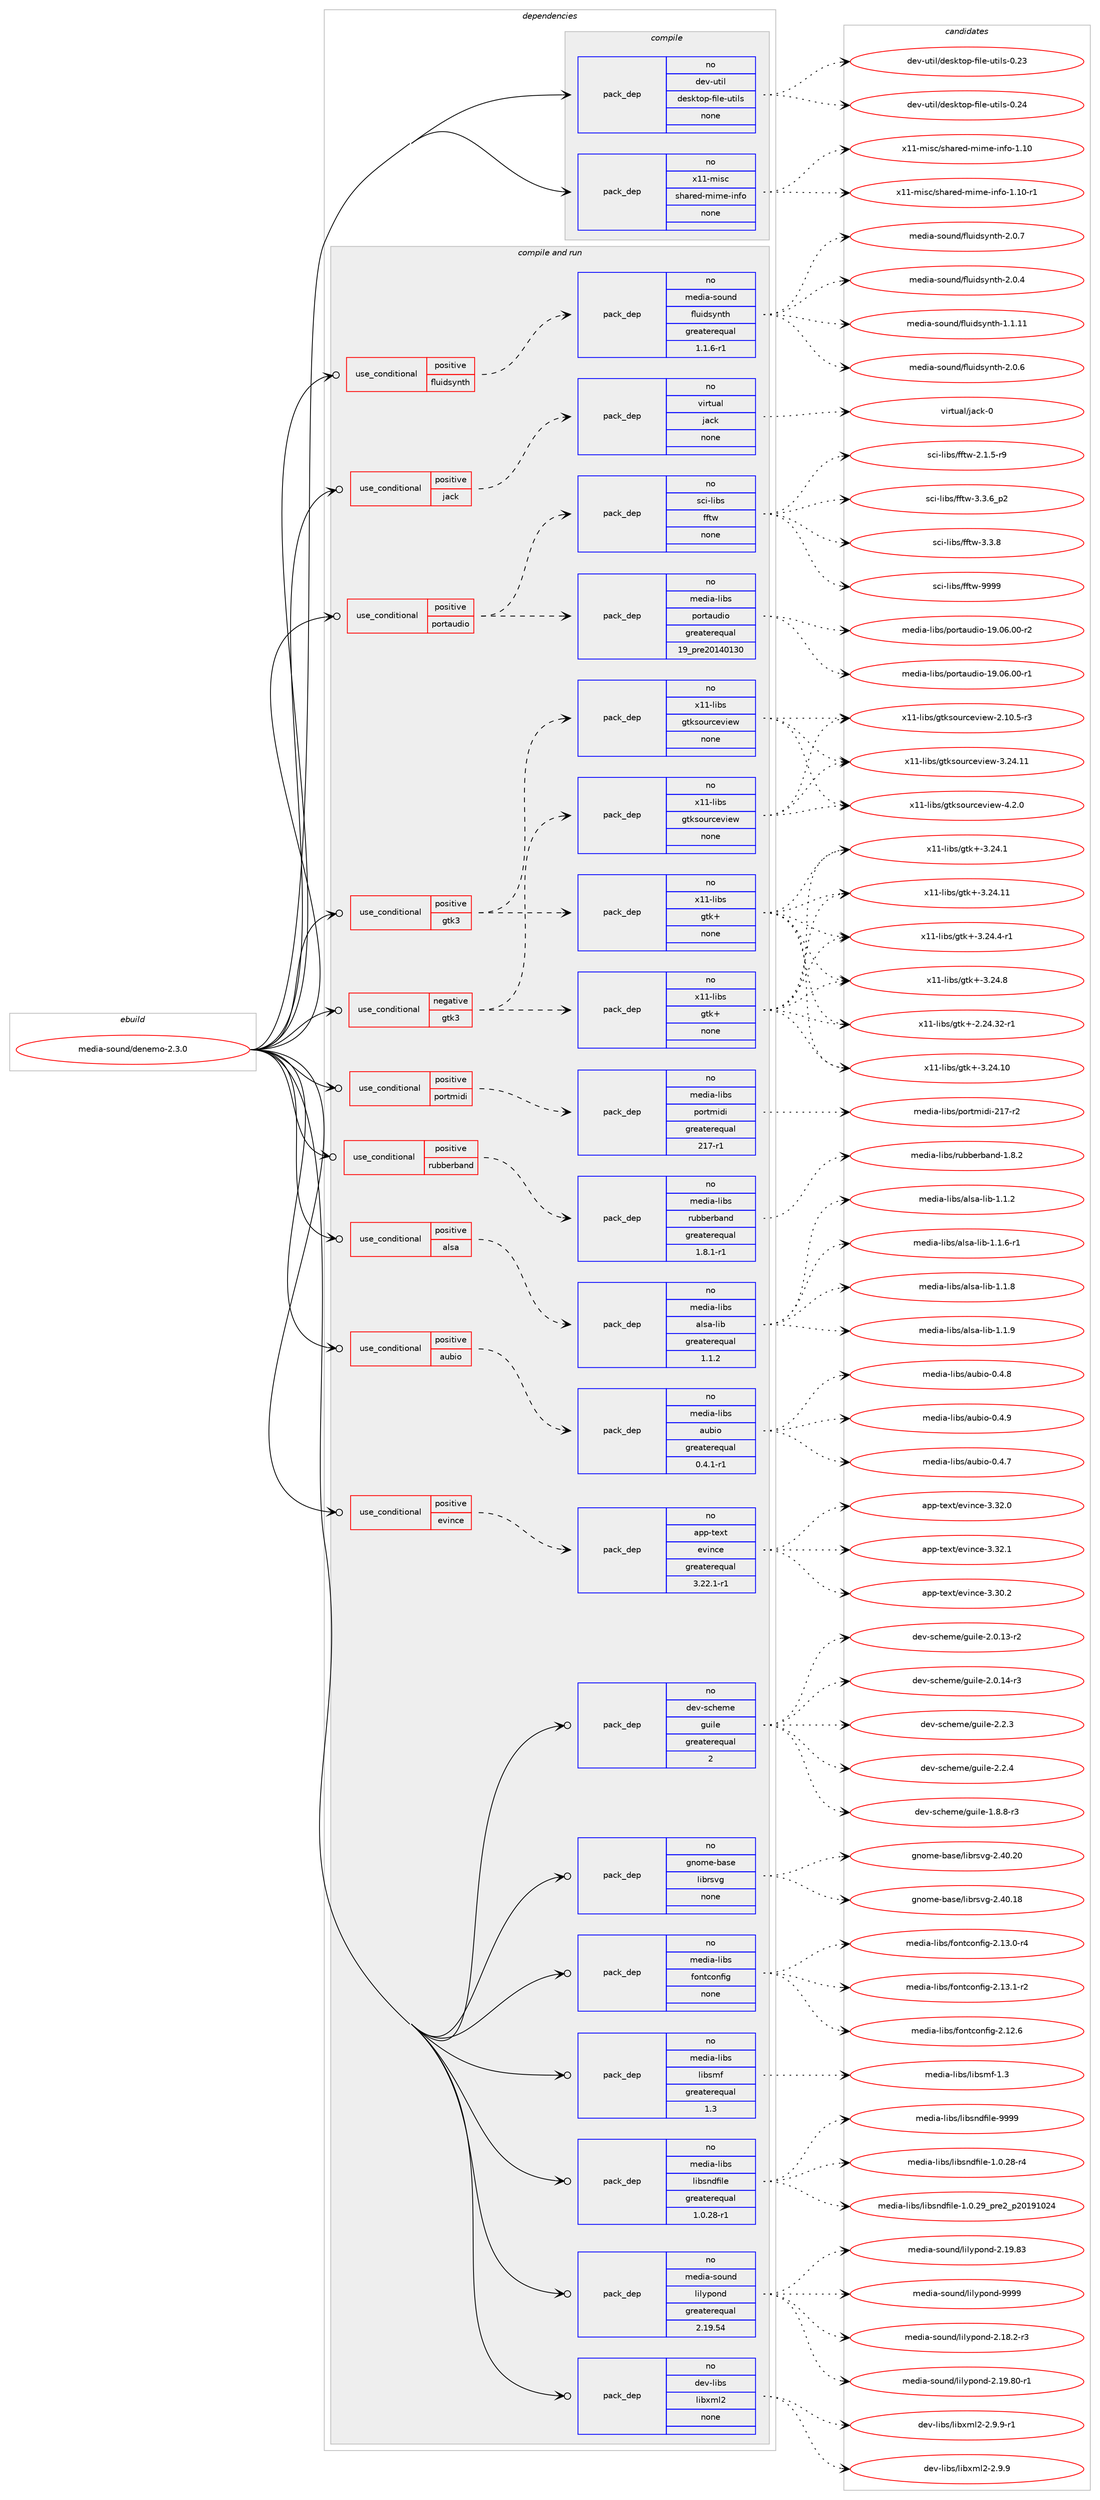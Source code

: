 digraph prolog {

# *************
# Graph options
# *************

newrank=true;
concentrate=true;
compound=true;
graph [rankdir=LR,fontname=Helvetica,fontsize=10,ranksep=1.5];#, ranksep=2.5, nodesep=0.2];
edge  [arrowhead=vee];
node  [fontname=Helvetica,fontsize=10];

# **********
# The ebuild
# **********

subgraph cluster_leftcol {
color=gray;
rank=same;
label=<<i>ebuild</i>>;
id [label="media-sound/denemo-2.3.0", color=red, width=4, href="../media-sound/denemo-2.3.0.svg"];
}

# ****************
# The dependencies
# ****************

subgraph cluster_midcol {
color=gray;
label=<<i>dependencies</i>>;
subgraph cluster_compile {
fillcolor="#eeeeee";
style=filled;
label=<<i>compile</i>>;
subgraph pack590550 {
dependency798352 [label=<<TABLE BORDER="0" CELLBORDER="1" CELLSPACING="0" CELLPADDING="4" WIDTH="220"><TR><TD ROWSPAN="6" CELLPADDING="30">pack_dep</TD></TR><TR><TD WIDTH="110">no</TD></TR><TR><TD>dev-util</TD></TR><TR><TD>desktop-file-utils</TD></TR><TR><TD>none</TD></TR><TR><TD></TD></TR></TABLE>>, shape=none, color=blue];
}
id:e -> dependency798352:w [weight=20,style="solid",arrowhead="vee"];
subgraph pack590551 {
dependency798353 [label=<<TABLE BORDER="0" CELLBORDER="1" CELLSPACING="0" CELLPADDING="4" WIDTH="220"><TR><TD ROWSPAN="6" CELLPADDING="30">pack_dep</TD></TR><TR><TD WIDTH="110">no</TD></TR><TR><TD>x11-misc</TD></TR><TR><TD>shared-mime-info</TD></TR><TR><TD>none</TD></TR><TR><TD></TD></TR></TABLE>>, shape=none, color=blue];
}
id:e -> dependency798353:w [weight=20,style="solid",arrowhead="vee"];
}
subgraph cluster_compileandrun {
fillcolor="#eeeeee";
style=filled;
label=<<i>compile and run</i>>;
subgraph cond193856 {
dependency798354 [label=<<TABLE BORDER="0" CELLBORDER="1" CELLSPACING="0" CELLPADDING="4"><TR><TD ROWSPAN="3" CELLPADDING="10">use_conditional</TD></TR><TR><TD>negative</TD></TR><TR><TD>gtk3</TD></TR></TABLE>>, shape=none, color=red];
subgraph pack590552 {
dependency798355 [label=<<TABLE BORDER="0" CELLBORDER="1" CELLSPACING="0" CELLPADDING="4" WIDTH="220"><TR><TD ROWSPAN="6" CELLPADDING="30">pack_dep</TD></TR><TR><TD WIDTH="110">no</TD></TR><TR><TD>x11-libs</TD></TR><TR><TD>gtk+</TD></TR><TR><TD>none</TD></TR><TR><TD></TD></TR></TABLE>>, shape=none, color=blue];
}
dependency798354:e -> dependency798355:w [weight=20,style="dashed",arrowhead="vee"];
subgraph pack590553 {
dependency798356 [label=<<TABLE BORDER="0" CELLBORDER="1" CELLSPACING="0" CELLPADDING="4" WIDTH="220"><TR><TD ROWSPAN="6" CELLPADDING="30">pack_dep</TD></TR><TR><TD WIDTH="110">no</TD></TR><TR><TD>x11-libs</TD></TR><TR><TD>gtksourceview</TD></TR><TR><TD>none</TD></TR><TR><TD></TD></TR></TABLE>>, shape=none, color=blue];
}
dependency798354:e -> dependency798356:w [weight=20,style="dashed",arrowhead="vee"];
}
id:e -> dependency798354:w [weight=20,style="solid",arrowhead="odotvee"];
subgraph cond193857 {
dependency798357 [label=<<TABLE BORDER="0" CELLBORDER="1" CELLSPACING="0" CELLPADDING="4"><TR><TD ROWSPAN="3" CELLPADDING="10">use_conditional</TD></TR><TR><TD>positive</TD></TR><TR><TD>alsa</TD></TR></TABLE>>, shape=none, color=red];
subgraph pack590554 {
dependency798358 [label=<<TABLE BORDER="0" CELLBORDER="1" CELLSPACING="0" CELLPADDING="4" WIDTH="220"><TR><TD ROWSPAN="6" CELLPADDING="30">pack_dep</TD></TR><TR><TD WIDTH="110">no</TD></TR><TR><TD>media-libs</TD></TR><TR><TD>alsa-lib</TD></TR><TR><TD>greaterequal</TD></TR><TR><TD>1.1.2</TD></TR></TABLE>>, shape=none, color=blue];
}
dependency798357:e -> dependency798358:w [weight=20,style="dashed",arrowhead="vee"];
}
id:e -> dependency798357:w [weight=20,style="solid",arrowhead="odotvee"];
subgraph cond193858 {
dependency798359 [label=<<TABLE BORDER="0" CELLBORDER="1" CELLSPACING="0" CELLPADDING="4"><TR><TD ROWSPAN="3" CELLPADDING="10">use_conditional</TD></TR><TR><TD>positive</TD></TR><TR><TD>aubio</TD></TR></TABLE>>, shape=none, color=red];
subgraph pack590555 {
dependency798360 [label=<<TABLE BORDER="0" CELLBORDER="1" CELLSPACING="0" CELLPADDING="4" WIDTH="220"><TR><TD ROWSPAN="6" CELLPADDING="30">pack_dep</TD></TR><TR><TD WIDTH="110">no</TD></TR><TR><TD>media-libs</TD></TR><TR><TD>aubio</TD></TR><TR><TD>greaterequal</TD></TR><TR><TD>0.4.1-r1</TD></TR></TABLE>>, shape=none, color=blue];
}
dependency798359:e -> dependency798360:w [weight=20,style="dashed",arrowhead="vee"];
}
id:e -> dependency798359:w [weight=20,style="solid",arrowhead="odotvee"];
subgraph cond193859 {
dependency798361 [label=<<TABLE BORDER="0" CELLBORDER="1" CELLSPACING="0" CELLPADDING="4"><TR><TD ROWSPAN="3" CELLPADDING="10">use_conditional</TD></TR><TR><TD>positive</TD></TR><TR><TD>evince</TD></TR></TABLE>>, shape=none, color=red];
subgraph pack590556 {
dependency798362 [label=<<TABLE BORDER="0" CELLBORDER="1" CELLSPACING="0" CELLPADDING="4" WIDTH="220"><TR><TD ROWSPAN="6" CELLPADDING="30">pack_dep</TD></TR><TR><TD WIDTH="110">no</TD></TR><TR><TD>app-text</TD></TR><TR><TD>evince</TD></TR><TR><TD>greaterequal</TD></TR><TR><TD>3.22.1-r1</TD></TR></TABLE>>, shape=none, color=blue];
}
dependency798361:e -> dependency798362:w [weight=20,style="dashed",arrowhead="vee"];
}
id:e -> dependency798361:w [weight=20,style="solid",arrowhead="odotvee"];
subgraph cond193860 {
dependency798363 [label=<<TABLE BORDER="0" CELLBORDER="1" CELLSPACING="0" CELLPADDING="4"><TR><TD ROWSPAN="3" CELLPADDING="10">use_conditional</TD></TR><TR><TD>positive</TD></TR><TR><TD>fluidsynth</TD></TR></TABLE>>, shape=none, color=red];
subgraph pack590557 {
dependency798364 [label=<<TABLE BORDER="0" CELLBORDER="1" CELLSPACING="0" CELLPADDING="4" WIDTH="220"><TR><TD ROWSPAN="6" CELLPADDING="30">pack_dep</TD></TR><TR><TD WIDTH="110">no</TD></TR><TR><TD>media-sound</TD></TR><TR><TD>fluidsynth</TD></TR><TR><TD>greaterequal</TD></TR><TR><TD>1.1.6-r1</TD></TR></TABLE>>, shape=none, color=blue];
}
dependency798363:e -> dependency798364:w [weight=20,style="dashed",arrowhead="vee"];
}
id:e -> dependency798363:w [weight=20,style="solid",arrowhead="odotvee"];
subgraph cond193861 {
dependency798365 [label=<<TABLE BORDER="0" CELLBORDER="1" CELLSPACING="0" CELLPADDING="4"><TR><TD ROWSPAN="3" CELLPADDING="10">use_conditional</TD></TR><TR><TD>positive</TD></TR><TR><TD>gtk3</TD></TR></TABLE>>, shape=none, color=red];
subgraph pack590558 {
dependency798366 [label=<<TABLE BORDER="0" CELLBORDER="1" CELLSPACING="0" CELLPADDING="4" WIDTH="220"><TR><TD ROWSPAN="6" CELLPADDING="30">pack_dep</TD></TR><TR><TD WIDTH="110">no</TD></TR><TR><TD>x11-libs</TD></TR><TR><TD>gtk+</TD></TR><TR><TD>none</TD></TR><TR><TD></TD></TR></TABLE>>, shape=none, color=blue];
}
dependency798365:e -> dependency798366:w [weight=20,style="dashed",arrowhead="vee"];
subgraph pack590559 {
dependency798367 [label=<<TABLE BORDER="0" CELLBORDER="1" CELLSPACING="0" CELLPADDING="4" WIDTH="220"><TR><TD ROWSPAN="6" CELLPADDING="30">pack_dep</TD></TR><TR><TD WIDTH="110">no</TD></TR><TR><TD>x11-libs</TD></TR><TR><TD>gtksourceview</TD></TR><TR><TD>none</TD></TR><TR><TD></TD></TR></TABLE>>, shape=none, color=blue];
}
dependency798365:e -> dependency798367:w [weight=20,style="dashed",arrowhead="vee"];
}
id:e -> dependency798365:w [weight=20,style="solid",arrowhead="odotvee"];
subgraph cond193862 {
dependency798368 [label=<<TABLE BORDER="0" CELLBORDER="1" CELLSPACING="0" CELLPADDING="4"><TR><TD ROWSPAN="3" CELLPADDING="10">use_conditional</TD></TR><TR><TD>positive</TD></TR><TR><TD>jack</TD></TR></TABLE>>, shape=none, color=red];
subgraph pack590560 {
dependency798369 [label=<<TABLE BORDER="0" CELLBORDER="1" CELLSPACING="0" CELLPADDING="4" WIDTH="220"><TR><TD ROWSPAN="6" CELLPADDING="30">pack_dep</TD></TR><TR><TD WIDTH="110">no</TD></TR><TR><TD>virtual</TD></TR><TR><TD>jack</TD></TR><TR><TD>none</TD></TR><TR><TD></TD></TR></TABLE>>, shape=none, color=blue];
}
dependency798368:e -> dependency798369:w [weight=20,style="dashed",arrowhead="vee"];
}
id:e -> dependency798368:w [weight=20,style="solid",arrowhead="odotvee"];
subgraph cond193863 {
dependency798370 [label=<<TABLE BORDER="0" CELLBORDER="1" CELLSPACING="0" CELLPADDING="4"><TR><TD ROWSPAN="3" CELLPADDING="10">use_conditional</TD></TR><TR><TD>positive</TD></TR><TR><TD>portaudio</TD></TR></TABLE>>, shape=none, color=red];
subgraph pack590561 {
dependency798371 [label=<<TABLE BORDER="0" CELLBORDER="1" CELLSPACING="0" CELLPADDING="4" WIDTH="220"><TR><TD ROWSPAN="6" CELLPADDING="30">pack_dep</TD></TR><TR><TD WIDTH="110">no</TD></TR><TR><TD>media-libs</TD></TR><TR><TD>portaudio</TD></TR><TR><TD>greaterequal</TD></TR><TR><TD>19_pre20140130</TD></TR></TABLE>>, shape=none, color=blue];
}
dependency798370:e -> dependency798371:w [weight=20,style="dashed",arrowhead="vee"];
subgraph pack590562 {
dependency798372 [label=<<TABLE BORDER="0" CELLBORDER="1" CELLSPACING="0" CELLPADDING="4" WIDTH="220"><TR><TD ROWSPAN="6" CELLPADDING="30">pack_dep</TD></TR><TR><TD WIDTH="110">no</TD></TR><TR><TD>sci-libs</TD></TR><TR><TD>fftw</TD></TR><TR><TD>none</TD></TR><TR><TD></TD></TR></TABLE>>, shape=none, color=blue];
}
dependency798370:e -> dependency798372:w [weight=20,style="dashed",arrowhead="vee"];
}
id:e -> dependency798370:w [weight=20,style="solid",arrowhead="odotvee"];
subgraph cond193864 {
dependency798373 [label=<<TABLE BORDER="0" CELLBORDER="1" CELLSPACING="0" CELLPADDING="4"><TR><TD ROWSPAN="3" CELLPADDING="10">use_conditional</TD></TR><TR><TD>positive</TD></TR><TR><TD>portmidi</TD></TR></TABLE>>, shape=none, color=red];
subgraph pack590563 {
dependency798374 [label=<<TABLE BORDER="0" CELLBORDER="1" CELLSPACING="0" CELLPADDING="4" WIDTH="220"><TR><TD ROWSPAN="6" CELLPADDING="30">pack_dep</TD></TR><TR><TD WIDTH="110">no</TD></TR><TR><TD>media-libs</TD></TR><TR><TD>portmidi</TD></TR><TR><TD>greaterequal</TD></TR><TR><TD>217-r1</TD></TR></TABLE>>, shape=none, color=blue];
}
dependency798373:e -> dependency798374:w [weight=20,style="dashed",arrowhead="vee"];
}
id:e -> dependency798373:w [weight=20,style="solid",arrowhead="odotvee"];
subgraph cond193865 {
dependency798375 [label=<<TABLE BORDER="0" CELLBORDER="1" CELLSPACING="0" CELLPADDING="4"><TR><TD ROWSPAN="3" CELLPADDING="10">use_conditional</TD></TR><TR><TD>positive</TD></TR><TR><TD>rubberband</TD></TR></TABLE>>, shape=none, color=red];
subgraph pack590564 {
dependency798376 [label=<<TABLE BORDER="0" CELLBORDER="1" CELLSPACING="0" CELLPADDING="4" WIDTH="220"><TR><TD ROWSPAN="6" CELLPADDING="30">pack_dep</TD></TR><TR><TD WIDTH="110">no</TD></TR><TR><TD>media-libs</TD></TR><TR><TD>rubberband</TD></TR><TR><TD>greaterequal</TD></TR><TR><TD>1.8.1-r1</TD></TR></TABLE>>, shape=none, color=blue];
}
dependency798375:e -> dependency798376:w [weight=20,style="dashed",arrowhead="vee"];
}
id:e -> dependency798375:w [weight=20,style="solid",arrowhead="odotvee"];
subgraph pack590565 {
dependency798377 [label=<<TABLE BORDER="0" CELLBORDER="1" CELLSPACING="0" CELLPADDING="4" WIDTH="220"><TR><TD ROWSPAN="6" CELLPADDING="30">pack_dep</TD></TR><TR><TD WIDTH="110">no</TD></TR><TR><TD>dev-libs</TD></TR><TR><TD>libxml2</TD></TR><TR><TD>none</TD></TR><TR><TD></TD></TR></TABLE>>, shape=none, color=blue];
}
id:e -> dependency798377:w [weight=20,style="solid",arrowhead="odotvee"];
subgraph pack590566 {
dependency798378 [label=<<TABLE BORDER="0" CELLBORDER="1" CELLSPACING="0" CELLPADDING="4" WIDTH="220"><TR><TD ROWSPAN="6" CELLPADDING="30">pack_dep</TD></TR><TR><TD WIDTH="110">no</TD></TR><TR><TD>dev-scheme</TD></TR><TR><TD>guile</TD></TR><TR><TD>greaterequal</TD></TR><TR><TD>2</TD></TR></TABLE>>, shape=none, color=blue];
}
id:e -> dependency798378:w [weight=20,style="solid",arrowhead="odotvee"];
subgraph pack590567 {
dependency798379 [label=<<TABLE BORDER="0" CELLBORDER="1" CELLSPACING="0" CELLPADDING="4" WIDTH="220"><TR><TD ROWSPAN="6" CELLPADDING="30">pack_dep</TD></TR><TR><TD WIDTH="110">no</TD></TR><TR><TD>gnome-base</TD></TR><TR><TD>librsvg</TD></TR><TR><TD>none</TD></TR><TR><TD></TD></TR></TABLE>>, shape=none, color=blue];
}
id:e -> dependency798379:w [weight=20,style="solid",arrowhead="odotvee"];
subgraph pack590568 {
dependency798380 [label=<<TABLE BORDER="0" CELLBORDER="1" CELLSPACING="0" CELLPADDING="4" WIDTH="220"><TR><TD ROWSPAN="6" CELLPADDING="30">pack_dep</TD></TR><TR><TD WIDTH="110">no</TD></TR><TR><TD>media-libs</TD></TR><TR><TD>fontconfig</TD></TR><TR><TD>none</TD></TR><TR><TD></TD></TR></TABLE>>, shape=none, color=blue];
}
id:e -> dependency798380:w [weight=20,style="solid",arrowhead="odotvee"];
subgraph pack590569 {
dependency798381 [label=<<TABLE BORDER="0" CELLBORDER="1" CELLSPACING="0" CELLPADDING="4" WIDTH="220"><TR><TD ROWSPAN="6" CELLPADDING="30">pack_dep</TD></TR><TR><TD WIDTH="110">no</TD></TR><TR><TD>media-libs</TD></TR><TR><TD>libsmf</TD></TR><TR><TD>greaterequal</TD></TR><TR><TD>1.3</TD></TR></TABLE>>, shape=none, color=blue];
}
id:e -> dependency798381:w [weight=20,style="solid",arrowhead="odotvee"];
subgraph pack590570 {
dependency798382 [label=<<TABLE BORDER="0" CELLBORDER="1" CELLSPACING="0" CELLPADDING="4" WIDTH="220"><TR><TD ROWSPAN="6" CELLPADDING="30">pack_dep</TD></TR><TR><TD WIDTH="110">no</TD></TR><TR><TD>media-libs</TD></TR><TR><TD>libsndfile</TD></TR><TR><TD>greaterequal</TD></TR><TR><TD>1.0.28-r1</TD></TR></TABLE>>, shape=none, color=blue];
}
id:e -> dependency798382:w [weight=20,style="solid",arrowhead="odotvee"];
subgraph pack590571 {
dependency798383 [label=<<TABLE BORDER="0" CELLBORDER="1" CELLSPACING="0" CELLPADDING="4" WIDTH="220"><TR><TD ROWSPAN="6" CELLPADDING="30">pack_dep</TD></TR><TR><TD WIDTH="110">no</TD></TR><TR><TD>media-sound</TD></TR><TR><TD>lilypond</TD></TR><TR><TD>greaterequal</TD></TR><TR><TD>2.19.54</TD></TR></TABLE>>, shape=none, color=blue];
}
id:e -> dependency798383:w [weight=20,style="solid",arrowhead="odotvee"];
}
subgraph cluster_run {
fillcolor="#eeeeee";
style=filled;
label=<<i>run</i>>;
}
}

# **************
# The candidates
# **************

subgraph cluster_choices {
rank=same;
color=gray;
label=<<i>candidates</i>>;

subgraph choice590550 {
color=black;
nodesep=1;
choice100101118451171161051084710010111510711611111245102105108101451171161051081154548465051 [label="dev-util/desktop-file-utils-0.23", color=red, width=4,href="../dev-util/desktop-file-utils-0.23.svg"];
choice100101118451171161051084710010111510711611111245102105108101451171161051081154548465052 [label="dev-util/desktop-file-utils-0.24", color=red, width=4,href="../dev-util/desktop-file-utils-0.24.svg"];
dependency798352:e -> choice100101118451171161051084710010111510711611111245102105108101451171161051081154548465051:w [style=dotted,weight="100"];
dependency798352:e -> choice100101118451171161051084710010111510711611111245102105108101451171161051081154548465052:w [style=dotted,weight="100"];
}
subgraph choice590551 {
color=black;
nodesep=1;
choice12049494510910511599471151049711410110045109105109101451051101021114549464948 [label="x11-misc/shared-mime-info-1.10", color=red, width=4,href="../x11-misc/shared-mime-info-1.10.svg"];
choice120494945109105115994711510497114101100451091051091014510511010211145494649484511449 [label="x11-misc/shared-mime-info-1.10-r1", color=red, width=4,href="../x11-misc/shared-mime-info-1.10-r1.svg"];
dependency798353:e -> choice12049494510910511599471151049711410110045109105109101451051101021114549464948:w [style=dotted,weight="100"];
dependency798353:e -> choice120494945109105115994711510497114101100451091051091014510511010211145494649484511449:w [style=dotted,weight="100"];
}
subgraph choice590552 {
color=black;
nodesep=1;
choice12049494510810598115471031161074345504650524651504511449 [label="x11-libs/gtk+-2.24.32-r1", color=red, width=4,href="../x11-libs/gtk+-2.24.32-r1.svg"];
choice12049494510810598115471031161074345514650524649 [label="x11-libs/gtk+-3.24.1", color=red, width=4,href="../x11-libs/gtk+-3.24.1.svg"];
choice1204949451081059811547103116107434551465052464948 [label="x11-libs/gtk+-3.24.10", color=red, width=4,href="../x11-libs/gtk+-3.24.10.svg"];
choice1204949451081059811547103116107434551465052464949 [label="x11-libs/gtk+-3.24.11", color=red, width=4,href="../x11-libs/gtk+-3.24.11.svg"];
choice120494945108105981154710311610743455146505246524511449 [label="x11-libs/gtk+-3.24.4-r1", color=red, width=4,href="../x11-libs/gtk+-3.24.4-r1.svg"];
choice12049494510810598115471031161074345514650524656 [label="x11-libs/gtk+-3.24.8", color=red, width=4,href="../x11-libs/gtk+-3.24.8.svg"];
dependency798355:e -> choice12049494510810598115471031161074345504650524651504511449:w [style=dotted,weight="100"];
dependency798355:e -> choice12049494510810598115471031161074345514650524649:w [style=dotted,weight="100"];
dependency798355:e -> choice1204949451081059811547103116107434551465052464948:w [style=dotted,weight="100"];
dependency798355:e -> choice1204949451081059811547103116107434551465052464949:w [style=dotted,weight="100"];
dependency798355:e -> choice120494945108105981154710311610743455146505246524511449:w [style=dotted,weight="100"];
dependency798355:e -> choice12049494510810598115471031161074345514650524656:w [style=dotted,weight="100"];
}
subgraph choice590553 {
color=black;
nodesep=1;
choice120494945108105981154710311610711511111711499101118105101119455046494846534511451 [label="x11-libs/gtksourceview-2.10.5-r3", color=red, width=4,href="../x11-libs/gtksourceview-2.10.5-r3.svg"];
choice1204949451081059811547103116107115111117114991011181051011194551465052464949 [label="x11-libs/gtksourceview-3.24.11", color=red, width=4,href="../x11-libs/gtksourceview-3.24.11.svg"];
choice120494945108105981154710311610711511111711499101118105101119455246504648 [label="x11-libs/gtksourceview-4.2.0", color=red, width=4,href="../x11-libs/gtksourceview-4.2.0.svg"];
dependency798356:e -> choice120494945108105981154710311610711511111711499101118105101119455046494846534511451:w [style=dotted,weight="100"];
dependency798356:e -> choice1204949451081059811547103116107115111117114991011181051011194551465052464949:w [style=dotted,weight="100"];
dependency798356:e -> choice120494945108105981154710311610711511111711499101118105101119455246504648:w [style=dotted,weight="100"];
}
subgraph choice590554 {
color=black;
nodesep=1;
choice1091011001059745108105981154797108115974510810598454946494650 [label="media-libs/alsa-lib-1.1.2", color=red, width=4,href="../media-libs/alsa-lib-1.1.2.svg"];
choice10910110010597451081059811547971081159745108105984549464946544511449 [label="media-libs/alsa-lib-1.1.6-r1", color=red, width=4,href="../media-libs/alsa-lib-1.1.6-r1.svg"];
choice1091011001059745108105981154797108115974510810598454946494656 [label="media-libs/alsa-lib-1.1.8", color=red, width=4,href="../media-libs/alsa-lib-1.1.8.svg"];
choice1091011001059745108105981154797108115974510810598454946494657 [label="media-libs/alsa-lib-1.1.9", color=red, width=4,href="../media-libs/alsa-lib-1.1.9.svg"];
dependency798358:e -> choice1091011001059745108105981154797108115974510810598454946494650:w [style=dotted,weight="100"];
dependency798358:e -> choice10910110010597451081059811547971081159745108105984549464946544511449:w [style=dotted,weight="100"];
dependency798358:e -> choice1091011001059745108105981154797108115974510810598454946494656:w [style=dotted,weight="100"];
dependency798358:e -> choice1091011001059745108105981154797108115974510810598454946494657:w [style=dotted,weight="100"];
}
subgraph choice590555 {
color=black;
nodesep=1;
choice109101100105974510810598115479711798105111454846524655 [label="media-libs/aubio-0.4.7", color=red, width=4,href="../media-libs/aubio-0.4.7.svg"];
choice109101100105974510810598115479711798105111454846524656 [label="media-libs/aubio-0.4.8", color=red, width=4,href="../media-libs/aubio-0.4.8.svg"];
choice109101100105974510810598115479711798105111454846524657 [label="media-libs/aubio-0.4.9", color=red, width=4,href="../media-libs/aubio-0.4.9.svg"];
dependency798360:e -> choice109101100105974510810598115479711798105111454846524655:w [style=dotted,weight="100"];
dependency798360:e -> choice109101100105974510810598115479711798105111454846524656:w [style=dotted,weight="100"];
dependency798360:e -> choice109101100105974510810598115479711798105111454846524657:w [style=dotted,weight="100"];
}
subgraph choice590556 {
color=black;
nodesep=1;
choice9711211245116101120116471011181051109910145514651484650 [label="app-text/evince-3.30.2", color=red, width=4,href="../app-text/evince-3.30.2.svg"];
choice9711211245116101120116471011181051109910145514651504648 [label="app-text/evince-3.32.0", color=red, width=4,href="../app-text/evince-3.32.0.svg"];
choice9711211245116101120116471011181051109910145514651504649 [label="app-text/evince-3.32.1", color=red, width=4,href="../app-text/evince-3.32.1.svg"];
dependency798362:e -> choice9711211245116101120116471011181051109910145514651484650:w [style=dotted,weight="100"];
dependency798362:e -> choice9711211245116101120116471011181051109910145514651504648:w [style=dotted,weight="100"];
dependency798362:e -> choice9711211245116101120116471011181051109910145514651504649:w [style=dotted,weight="100"];
}
subgraph choice590557 {
color=black;
nodesep=1;
choice10910110010597451151111171101004710210811710510011512111011610445494649464949 [label="media-sound/fluidsynth-1.1.11", color=red, width=4,href="../media-sound/fluidsynth-1.1.11.svg"];
choice109101100105974511511111711010047102108117105100115121110116104455046484652 [label="media-sound/fluidsynth-2.0.4", color=red, width=4,href="../media-sound/fluidsynth-2.0.4.svg"];
choice109101100105974511511111711010047102108117105100115121110116104455046484654 [label="media-sound/fluidsynth-2.0.6", color=red, width=4,href="../media-sound/fluidsynth-2.0.6.svg"];
choice109101100105974511511111711010047102108117105100115121110116104455046484655 [label="media-sound/fluidsynth-2.0.7", color=red, width=4,href="../media-sound/fluidsynth-2.0.7.svg"];
dependency798364:e -> choice10910110010597451151111171101004710210811710510011512111011610445494649464949:w [style=dotted,weight="100"];
dependency798364:e -> choice109101100105974511511111711010047102108117105100115121110116104455046484652:w [style=dotted,weight="100"];
dependency798364:e -> choice109101100105974511511111711010047102108117105100115121110116104455046484654:w [style=dotted,weight="100"];
dependency798364:e -> choice109101100105974511511111711010047102108117105100115121110116104455046484655:w [style=dotted,weight="100"];
}
subgraph choice590558 {
color=black;
nodesep=1;
choice12049494510810598115471031161074345504650524651504511449 [label="x11-libs/gtk+-2.24.32-r1", color=red, width=4,href="../x11-libs/gtk+-2.24.32-r1.svg"];
choice12049494510810598115471031161074345514650524649 [label="x11-libs/gtk+-3.24.1", color=red, width=4,href="../x11-libs/gtk+-3.24.1.svg"];
choice1204949451081059811547103116107434551465052464948 [label="x11-libs/gtk+-3.24.10", color=red, width=4,href="../x11-libs/gtk+-3.24.10.svg"];
choice1204949451081059811547103116107434551465052464949 [label="x11-libs/gtk+-3.24.11", color=red, width=4,href="../x11-libs/gtk+-3.24.11.svg"];
choice120494945108105981154710311610743455146505246524511449 [label="x11-libs/gtk+-3.24.4-r1", color=red, width=4,href="../x11-libs/gtk+-3.24.4-r1.svg"];
choice12049494510810598115471031161074345514650524656 [label="x11-libs/gtk+-3.24.8", color=red, width=4,href="../x11-libs/gtk+-3.24.8.svg"];
dependency798366:e -> choice12049494510810598115471031161074345504650524651504511449:w [style=dotted,weight="100"];
dependency798366:e -> choice12049494510810598115471031161074345514650524649:w [style=dotted,weight="100"];
dependency798366:e -> choice1204949451081059811547103116107434551465052464948:w [style=dotted,weight="100"];
dependency798366:e -> choice1204949451081059811547103116107434551465052464949:w [style=dotted,weight="100"];
dependency798366:e -> choice120494945108105981154710311610743455146505246524511449:w [style=dotted,weight="100"];
dependency798366:e -> choice12049494510810598115471031161074345514650524656:w [style=dotted,weight="100"];
}
subgraph choice590559 {
color=black;
nodesep=1;
choice120494945108105981154710311610711511111711499101118105101119455046494846534511451 [label="x11-libs/gtksourceview-2.10.5-r3", color=red, width=4,href="../x11-libs/gtksourceview-2.10.5-r3.svg"];
choice1204949451081059811547103116107115111117114991011181051011194551465052464949 [label="x11-libs/gtksourceview-3.24.11", color=red, width=4,href="../x11-libs/gtksourceview-3.24.11.svg"];
choice120494945108105981154710311610711511111711499101118105101119455246504648 [label="x11-libs/gtksourceview-4.2.0", color=red, width=4,href="../x11-libs/gtksourceview-4.2.0.svg"];
dependency798367:e -> choice120494945108105981154710311610711511111711499101118105101119455046494846534511451:w [style=dotted,weight="100"];
dependency798367:e -> choice1204949451081059811547103116107115111117114991011181051011194551465052464949:w [style=dotted,weight="100"];
dependency798367:e -> choice120494945108105981154710311610711511111711499101118105101119455246504648:w [style=dotted,weight="100"];
}
subgraph choice590560 {
color=black;
nodesep=1;
choice118105114116117971084710697991074548 [label="virtual/jack-0", color=red, width=4,href="../virtual/jack-0.svg"];
dependency798369:e -> choice118105114116117971084710697991074548:w [style=dotted,weight="100"];
}
subgraph choice590561 {
color=black;
nodesep=1;
choice10910110010597451081059811547112111114116971171001051114549574648544648484511449 [label="media-libs/portaudio-19.06.00-r1", color=red, width=4,href="../media-libs/portaudio-19.06.00-r1.svg"];
choice10910110010597451081059811547112111114116971171001051114549574648544648484511450 [label="media-libs/portaudio-19.06.00-r2", color=red, width=4,href="../media-libs/portaudio-19.06.00-r2.svg"];
dependency798371:e -> choice10910110010597451081059811547112111114116971171001051114549574648544648484511449:w [style=dotted,weight="100"];
dependency798371:e -> choice10910110010597451081059811547112111114116971171001051114549574648544648484511450:w [style=dotted,weight="100"];
}
subgraph choice590562 {
color=black;
nodesep=1;
choice115991054510810598115471021021161194550464946534511457 [label="sci-libs/fftw-2.1.5-r9", color=red, width=4,href="../sci-libs/fftw-2.1.5-r9.svg"];
choice115991054510810598115471021021161194551465146549511250 [label="sci-libs/fftw-3.3.6_p2", color=red, width=4,href="../sci-libs/fftw-3.3.6_p2.svg"];
choice11599105451081059811547102102116119455146514656 [label="sci-libs/fftw-3.3.8", color=red, width=4,href="../sci-libs/fftw-3.3.8.svg"];
choice115991054510810598115471021021161194557575757 [label="sci-libs/fftw-9999", color=red, width=4,href="../sci-libs/fftw-9999.svg"];
dependency798372:e -> choice115991054510810598115471021021161194550464946534511457:w [style=dotted,weight="100"];
dependency798372:e -> choice115991054510810598115471021021161194551465146549511250:w [style=dotted,weight="100"];
dependency798372:e -> choice11599105451081059811547102102116119455146514656:w [style=dotted,weight="100"];
dependency798372:e -> choice115991054510810598115471021021161194557575757:w [style=dotted,weight="100"];
}
subgraph choice590563 {
color=black;
nodesep=1;
choice10910110010597451081059811547112111114116109105100105455049554511450 [label="media-libs/portmidi-217-r2", color=red, width=4,href="../media-libs/portmidi-217-r2.svg"];
dependency798374:e -> choice10910110010597451081059811547112111114116109105100105455049554511450:w [style=dotted,weight="100"];
}
subgraph choice590564 {
color=black;
nodesep=1;
choice1091011001059745108105981154711411798981011149897110100454946564650 [label="media-libs/rubberband-1.8.2", color=red, width=4,href="../media-libs/rubberband-1.8.2.svg"];
dependency798376:e -> choice1091011001059745108105981154711411798981011149897110100454946564650:w [style=dotted,weight="100"];
}
subgraph choice590565 {
color=black;
nodesep=1;
choice1001011184510810598115471081059812010910850455046574657 [label="dev-libs/libxml2-2.9.9", color=red, width=4,href="../dev-libs/libxml2-2.9.9.svg"];
choice10010111845108105981154710810598120109108504550465746574511449 [label="dev-libs/libxml2-2.9.9-r1", color=red, width=4,href="../dev-libs/libxml2-2.9.9-r1.svg"];
dependency798377:e -> choice1001011184510810598115471081059812010910850455046574657:w [style=dotted,weight="100"];
dependency798377:e -> choice10010111845108105981154710810598120109108504550465746574511449:w [style=dotted,weight="100"];
}
subgraph choice590566 {
color=black;
nodesep=1;
choice1001011184511599104101109101471031171051081014549465646564511451 [label="dev-scheme/guile-1.8.8-r3", color=red, width=4,href="../dev-scheme/guile-1.8.8-r3.svg"];
choice100101118451159910410110910147103117105108101455046484649514511450 [label="dev-scheme/guile-2.0.13-r2", color=red, width=4,href="../dev-scheme/guile-2.0.13-r2.svg"];
choice100101118451159910410110910147103117105108101455046484649524511451 [label="dev-scheme/guile-2.0.14-r3", color=red, width=4,href="../dev-scheme/guile-2.0.14-r3.svg"];
choice100101118451159910410110910147103117105108101455046504651 [label="dev-scheme/guile-2.2.3", color=red, width=4,href="../dev-scheme/guile-2.2.3.svg"];
choice100101118451159910410110910147103117105108101455046504652 [label="dev-scheme/guile-2.2.4", color=red, width=4,href="../dev-scheme/guile-2.2.4.svg"];
dependency798378:e -> choice1001011184511599104101109101471031171051081014549465646564511451:w [style=dotted,weight="100"];
dependency798378:e -> choice100101118451159910410110910147103117105108101455046484649514511450:w [style=dotted,weight="100"];
dependency798378:e -> choice100101118451159910410110910147103117105108101455046484649524511451:w [style=dotted,weight="100"];
dependency798378:e -> choice100101118451159910410110910147103117105108101455046504651:w [style=dotted,weight="100"];
dependency798378:e -> choice100101118451159910410110910147103117105108101455046504652:w [style=dotted,weight="100"];
}
subgraph choice590567 {
color=black;
nodesep=1;
choice10311011110910145989711510147108105981141151181034550465248464956 [label="gnome-base/librsvg-2.40.18", color=red, width=4,href="../gnome-base/librsvg-2.40.18.svg"];
choice10311011110910145989711510147108105981141151181034550465248465048 [label="gnome-base/librsvg-2.40.20", color=red, width=4,href="../gnome-base/librsvg-2.40.20.svg"];
dependency798379:e -> choice10311011110910145989711510147108105981141151181034550465248464956:w [style=dotted,weight="100"];
dependency798379:e -> choice10311011110910145989711510147108105981141151181034550465248465048:w [style=dotted,weight="100"];
}
subgraph choice590568 {
color=black;
nodesep=1;
choice109101100105974510810598115471021111101169911111010210510345504649504654 [label="media-libs/fontconfig-2.12.6", color=red, width=4,href="../media-libs/fontconfig-2.12.6.svg"];
choice1091011001059745108105981154710211111011699111110102105103455046495146484511452 [label="media-libs/fontconfig-2.13.0-r4", color=red, width=4,href="../media-libs/fontconfig-2.13.0-r4.svg"];
choice1091011001059745108105981154710211111011699111110102105103455046495146494511450 [label="media-libs/fontconfig-2.13.1-r2", color=red, width=4,href="../media-libs/fontconfig-2.13.1-r2.svg"];
dependency798380:e -> choice109101100105974510810598115471021111101169911111010210510345504649504654:w [style=dotted,weight="100"];
dependency798380:e -> choice1091011001059745108105981154710211111011699111110102105103455046495146484511452:w [style=dotted,weight="100"];
dependency798380:e -> choice1091011001059745108105981154710211111011699111110102105103455046495146494511450:w [style=dotted,weight="100"];
}
subgraph choice590569 {
color=black;
nodesep=1;
choice109101100105974510810598115471081059811510910245494651 [label="media-libs/libsmf-1.3", color=red, width=4,href="../media-libs/libsmf-1.3.svg"];
dependency798381:e -> choice109101100105974510810598115471081059811510910245494651:w [style=dotted,weight="100"];
}
subgraph choice590570 {
color=black;
nodesep=1;
choice1091011001059745108105981154710810598115110100102105108101454946484650564511452 [label="media-libs/libsndfile-1.0.28-r4", color=red, width=4,href="../media-libs/libsndfile-1.0.28-r4.svg"];
choice1091011001059745108105981154710810598115110100102105108101454946484650579511211410150951125048495749485052 [label="media-libs/libsndfile-1.0.29_pre2_p20191024", color=red, width=4,href="../media-libs/libsndfile-1.0.29_pre2_p20191024.svg"];
choice10910110010597451081059811547108105981151101001021051081014557575757 [label="media-libs/libsndfile-9999", color=red, width=4,href="../media-libs/libsndfile-9999.svg"];
dependency798382:e -> choice1091011001059745108105981154710810598115110100102105108101454946484650564511452:w [style=dotted,weight="100"];
dependency798382:e -> choice1091011001059745108105981154710810598115110100102105108101454946484650579511211410150951125048495749485052:w [style=dotted,weight="100"];
dependency798382:e -> choice10910110010597451081059811547108105981151101001021051081014557575757:w [style=dotted,weight="100"];
}
subgraph choice590571 {
color=black;
nodesep=1;
choice109101100105974511511111711010047108105108121112111110100455046495646504511451 [label="media-sound/lilypond-2.18.2-r3", color=red, width=4,href="../media-sound/lilypond-2.18.2-r3.svg"];
choice10910110010597451151111171101004710810510812111211111010045504649574656484511449 [label="media-sound/lilypond-2.19.80-r1", color=red, width=4,href="../media-sound/lilypond-2.19.80-r1.svg"];
choice1091011001059745115111117110100471081051081211121111101004550464957465651 [label="media-sound/lilypond-2.19.83", color=red, width=4,href="../media-sound/lilypond-2.19.83.svg"];
choice1091011001059745115111117110100471081051081211121111101004557575757 [label="media-sound/lilypond-9999", color=red, width=4,href="../media-sound/lilypond-9999.svg"];
dependency798383:e -> choice109101100105974511511111711010047108105108121112111110100455046495646504511451:w [style=dotted,weight="100"];
dependency798383:e -> choice10910110010597451151111171101004710810510812111211111010045504649574656484511449:w [style=dotted,weight="100"];
dependency798383:e -> choice1091011001059745115111117110100471081051081211121111101004550464957465651:w [style=dotted,weight="100"];
dependency798383:e -> choice1091011001059745115111117110100471081051081211121111101004557575757:w [style=dotted,weight="100"];
}
}

}

